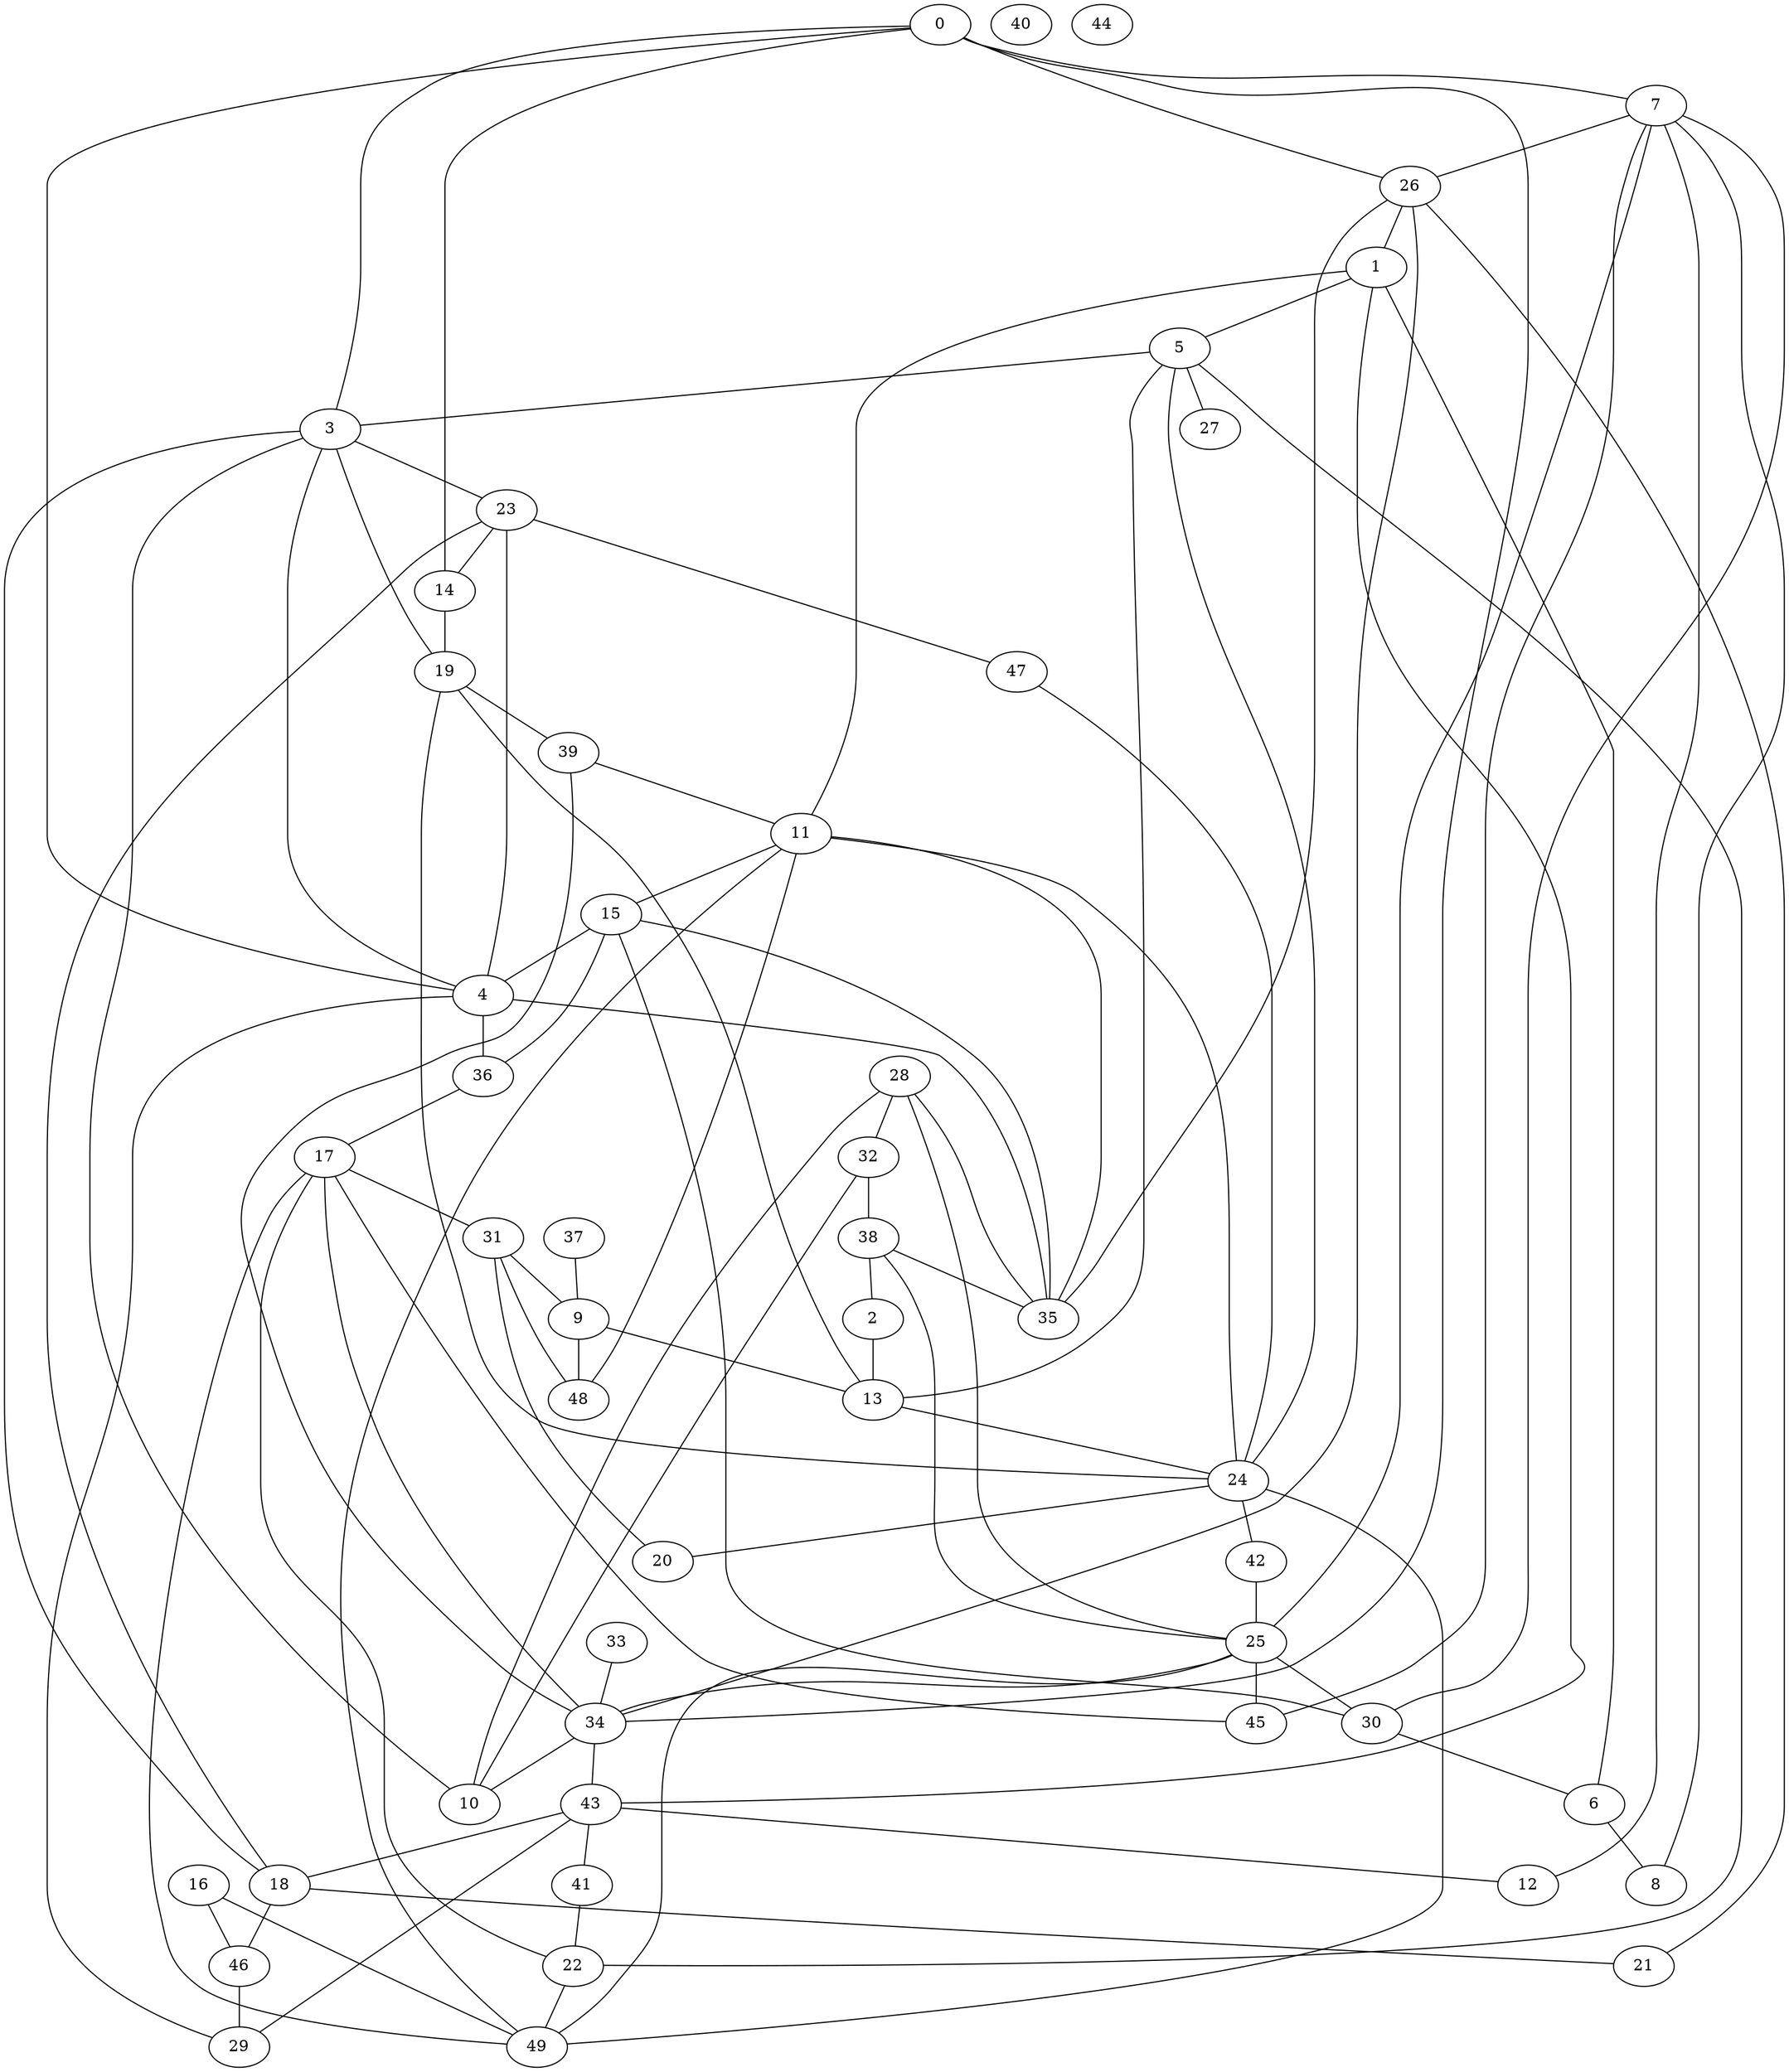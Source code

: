 graph G {
0;
1;
2;
3;
4;
5;
6;
7;
8;
9;
10;
11;
12;
13;
14;
15;
16;
17;
18;
19;
20;
21;
22;
23;
24;
25;
26;
27;
28;
29;
30;
31;
32;
33;
34;
35;
36;
37;
38;
39;
40;
41;
42;
43;
44;
45;
46;
47;
48;
49;
17--34 ;
45--17 ;
28--32 ;
2--13 ;
7--8 ;
36--17 ;
38--35 ;
35--11 ;
39--11 ;
4--36 ;
45--7 ;
35--26 ;
9--13 ;
39--34 ;
3--23 ;
16--49 ;
4--23 ;
35--15 ;
13--19 ;
47--24 ;
28--35 ;
22--17 ;
34--43 ;
19--3 ;
5--24 ;
0--14 ;
15--4 ;
5--13 ;
29--4 ;
25--49 ;
28--25 ;
37--9 ;
18--46 ;
24--19 ;
23--14 ;
3--4 ;
22--49 ;
46--29 ;
28--10 ;
26--1 ;
43--1 ;
18--21 ;
31--20 ;
43--12 ;
31--9 ;
49--17 ;
16--46 ;
43--18 ;
15--30 ;
6--8 ;
23--47 ;
5--3 ;
21--26 ;
30--6 ;
5--27 ;
3--18 ;
1--6 ;
18--23 ;
14--19 ;
49--11 ;
22--5 ;
43--29 ;
38--2 ;
34--26 ;
32--10 ;
3--10 ;
24--42 ;
11--15 ;
0--7 ;
4--35 ;
32--38 ;
25--34 ;
34--10 ;
3--0 ;
25--30 ;
15--36 ;
4--0 ;
42--25 ;
13--24 ;
24--20 ;
33--34 ;
48--31 ;
1--11 ;
25--7 ;
7--26 ;
30--7 ;
43--41 ;
17--31 ;
1--5 ;
49--24 ;
9--48 ;
25--45 ;
0--26 ;
11--48 ;
41--22 ;
34--0 ;
38--25 ;
7--12 ;
19--39 ;
11--24 ;
}
